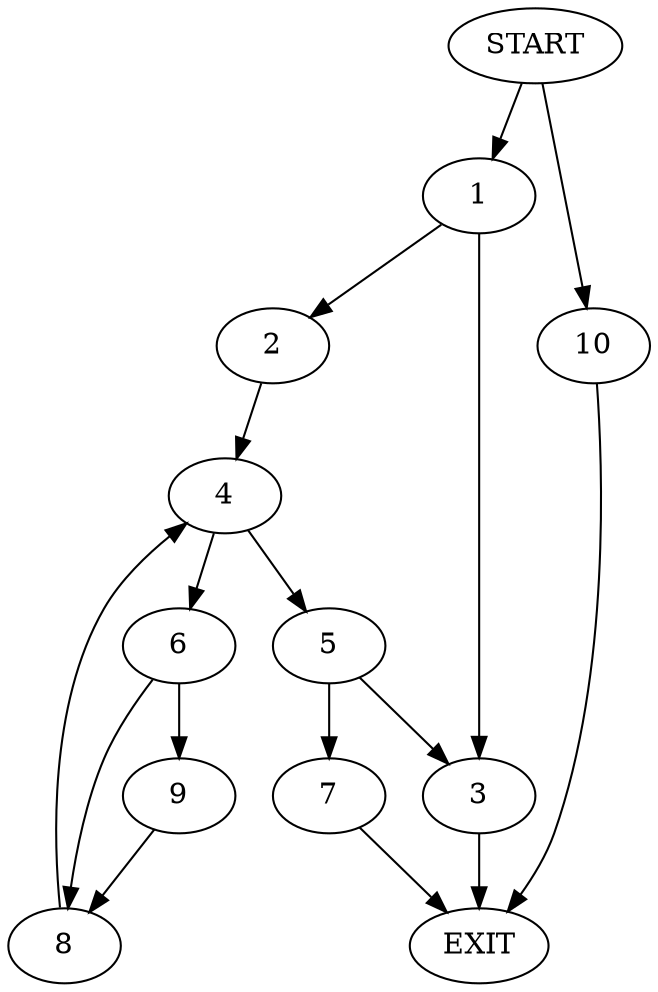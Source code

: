 digraph {
0 [label="START"]
11 [label="EXIT"]
0 -> 1
1 -> 2
1 -> 3
2 -> 4
3 -> 11
4 -> 5
4 -> 6
5 -> 7
5 -> 3
6 -> 8
6 -> 9
8 -> 4
9 -> 8
7 -> 11
0 -> 10
10 -> 11
}
